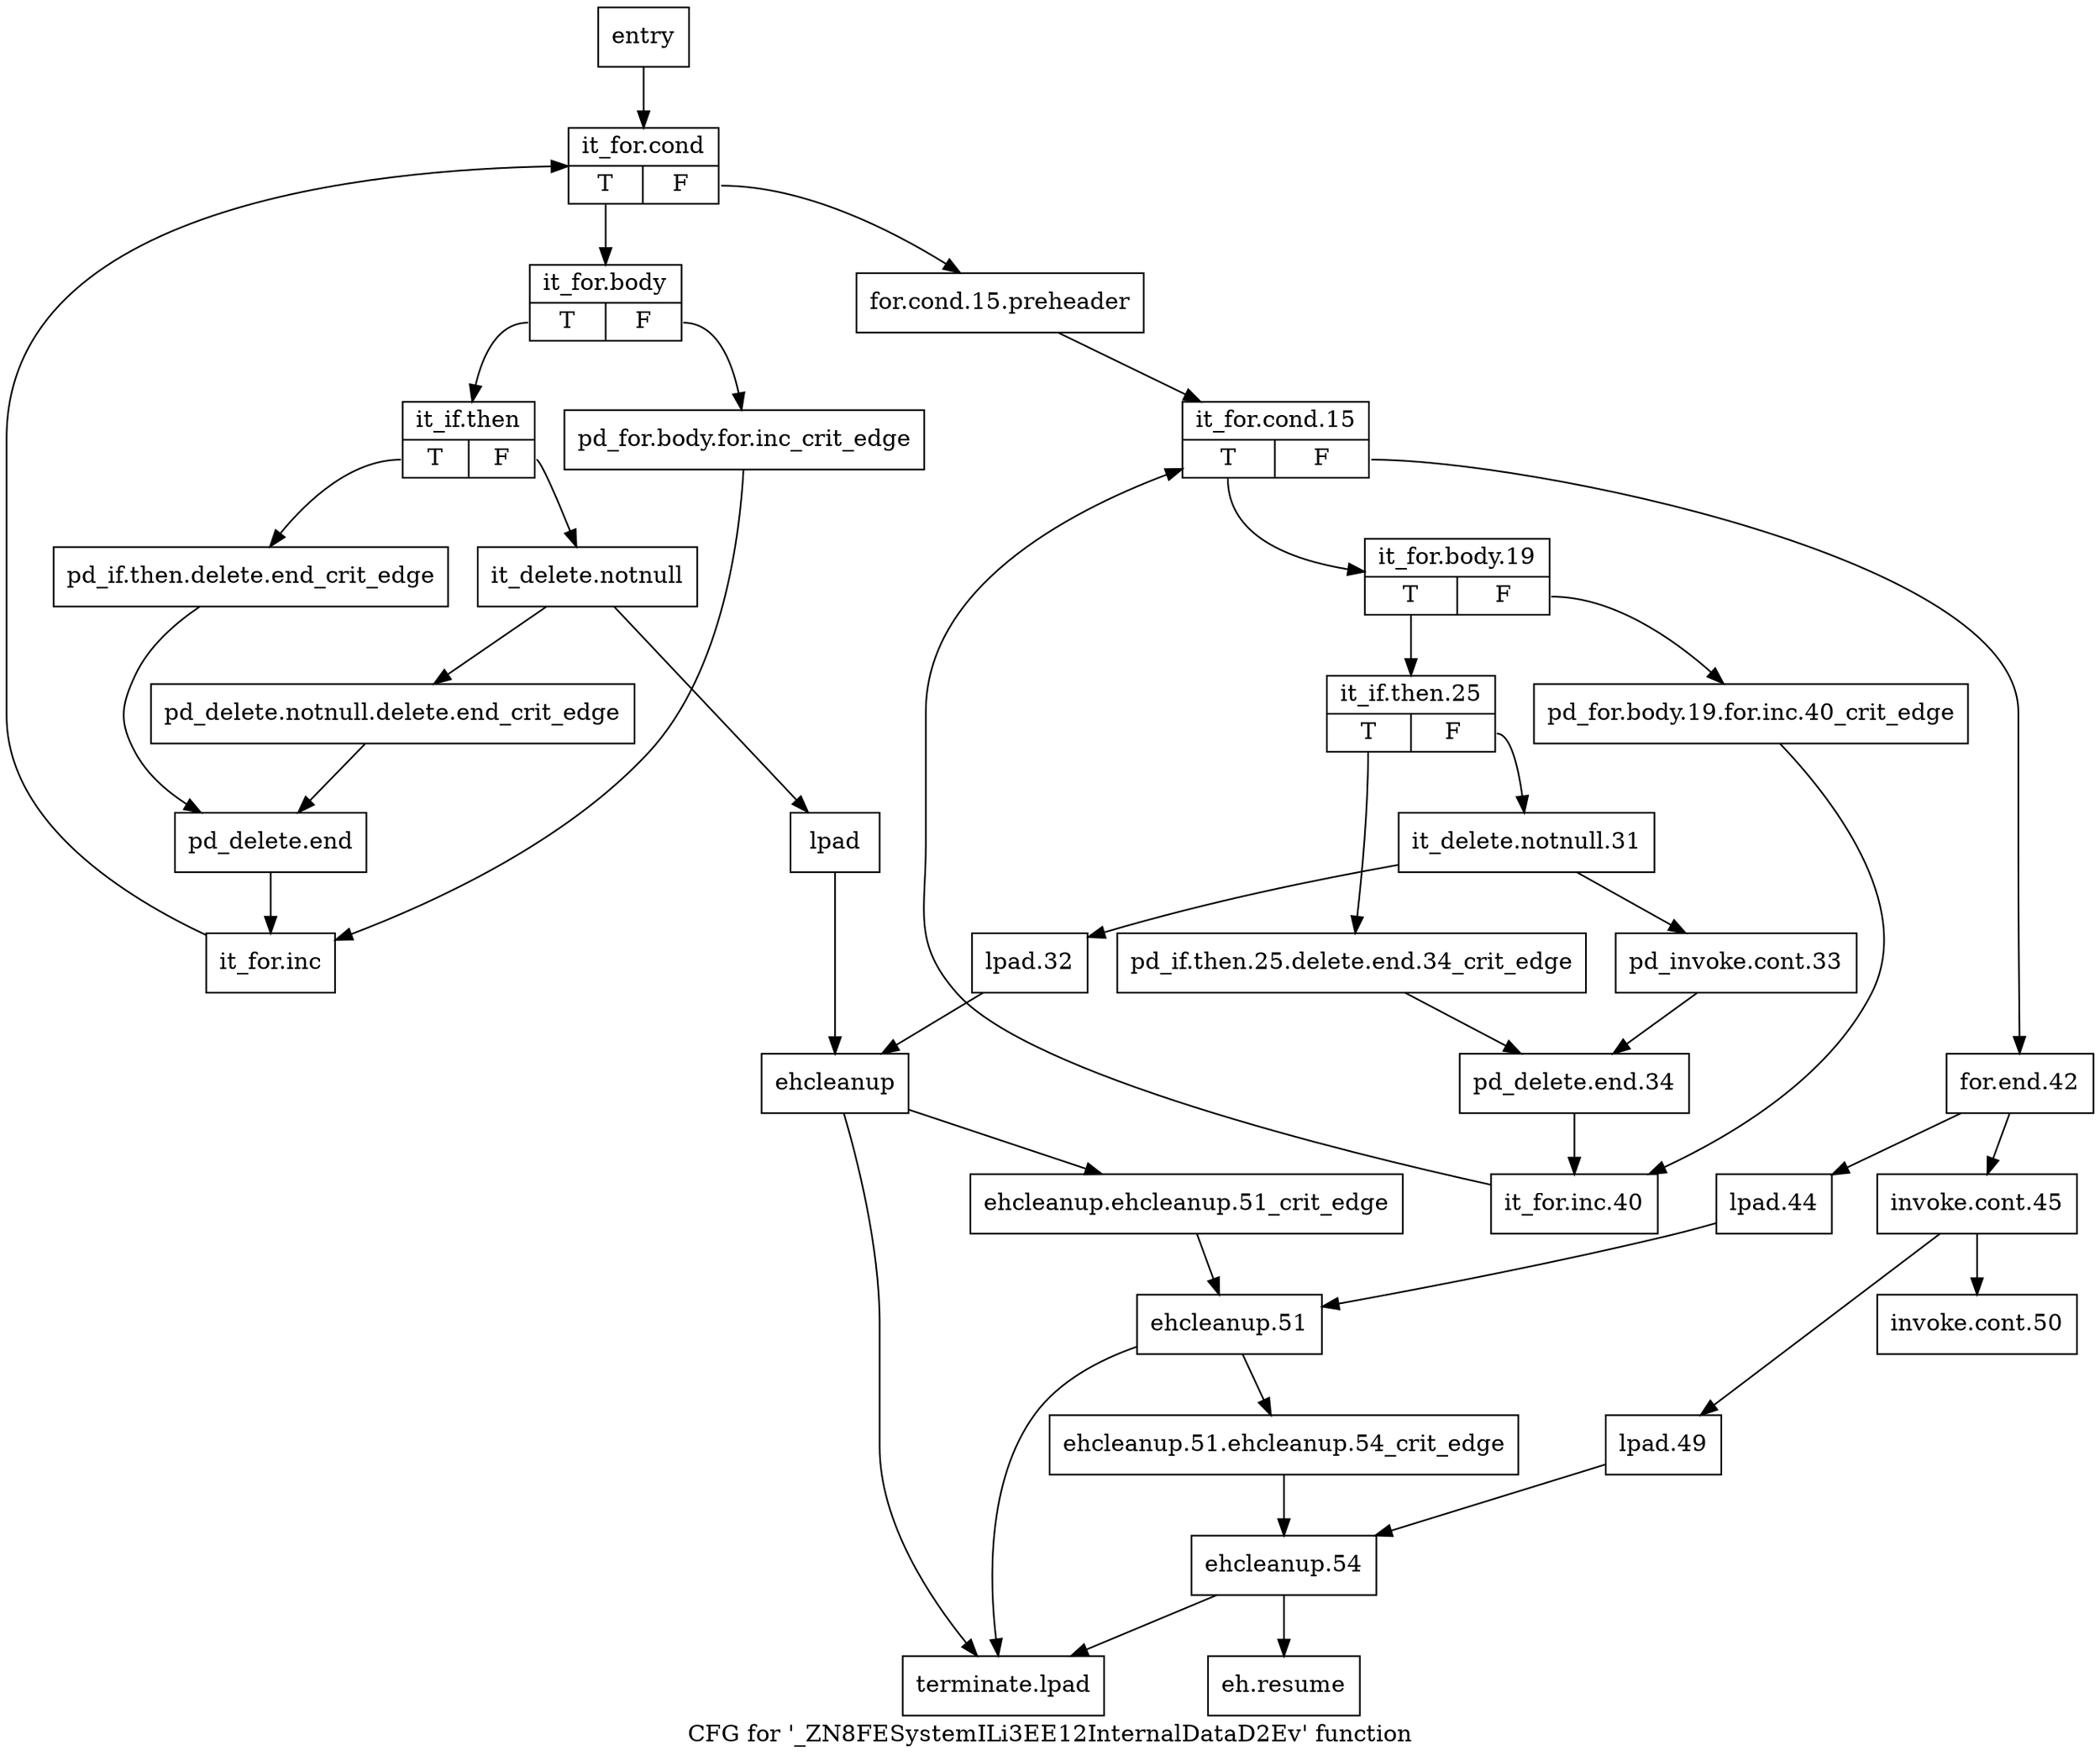 digraph "CFG for '_ZN8FESystemILi3EE12InternalDataD2Ev' function" {
	label="CFG for '_ZN8FESystemILi3EE12InternalDataD2Ev' function";

	Node0x50e76f0 [shape=record,label="{entry}"];
	Node0x50e76f0 -> Node0x51b7d80;
	Node0x51b7d80 [shape=record,label="{it_for.cond|{<s0>T|<s1>F}}"];
	Node0x51b7d80:s0 -> Node0x51b7e20;
	Node0x51b7d80:s1 -> Node0x51b7dd0;
	Node0x51b7dd0 [shape=record,label="{for.cond.15.preheader}"];
	Node0x51b7dd0 -> Node0x51b80f0;
	Node0x51b7e20 [shape=record,label="{it_for.body|{<s0>T|<s1>F}}"];
	Node0x51b7e20:s0 -> Node0x51b7ec0;
	Node0x51b7e20:s1 -> Node0x51b7e70;
	Node0x51b7e70 [shape=record,label="{pd_for.body.for.inc_crit_edge}"];
	Node0x51b7e70 -> Node0x51b80a0;
	Node0x51b7ec0 [shape=record,label="{it_if.then|{<s0>T|<s1>F}}"];
	Node0x51b7ec0:s0 -> Node0x51b7f10;
	Node0x51b7ec0:s1 -> Node0x51b7f60;
	Node0x51b7f10 [shape=record,label="{pd_if.then.delete.end_crit_edge}"];
	Node0x51b7f10 -> Node0x51b8000;
	Node0x51b7f60 [shape=record,label="{it_delete.notnull}"];
	Node0x51b7f60 -> Node0x51b7fb0;
	Node0x51b7f60 -> Node0x51b8050;
	Node0x51b7fb0 [shape=record,label="{pd_delete.notnull.delete.end_crit_edge}"];
	Node0x51b7fb0 -> Node0x51b8000;
	Node0x51b8000 [shape=record,label="{pd_delete.end}"];
	Node0x51b8000 -> Node0x51b80a0;
	Node0x51b8050 [shape=record,label="{lpad}"];
	Node0x51b8050 -> Node0x51b8550;
	Node0x51b80a0 [shape=record,label="{it_for.inc}"];
	Node0x51b80a0 -> Node0x51b7d80;
	Node0x51b80f0 [shape=record,label="{it_for.cond.15|{<s0>T|<s1>F}}"];
	Node0x51b80f0:s0 -> Node0x51b8140;
	Node0x51b80f0:s1 -> Node0x51b8410;
	Node0x51b8140 [shape=record,label="{it_for.body.19|{<s0>T|<s1>F}}"];
	Node0x51b8140:s0 -> Node0x51b81e0;
	Node0x51b8140:s1 -> Node0x51b8190;
	Node0x51b8190 [shape=record,label="{pd_for.body.19.for.inc.40_crit_edge}"];
	Node0x51b8190 -> Node0x51b83c0;
	Node0x51b81e0 [shape=record,label="{it_if.then.25|{<s0>T|<s1>F}}"];
	Node0x51b81e0:s0 -> Node0x51b8230;
	Node0x51b81e0:s1 -> Node0x51b8280;
	Node0x51b8230 [shape=record,label="{pd_if.then.25.delete.end.34_crit_edge}"];
	Node0x51b8230 -> Node0x51b8320;
	Node0x51b8280 [shape=record,label="{it_delete.notnull.31}"];
	Node0x51b8280 -> Node0x51b82d0;
	Node0x51b8280 -> Node0x51b8370;
	Node0x51b82d0 [shape=record,label="{pd_invoke.cont.33}"];
	Node0x51b82d0 -> Node0x51b8320;
	Node0x51b8320 [shape=record,label="{pd_delete.end.34}"];
	Node0x51b8320 -> Node0x51b83c0;
	Node0x51b8370 [shape=record,label="{lpad.32}"];
	Node0x51b8370 -> Node0x51b8550;
	Node0x51b83c0 [shape=record,label="{it_for.inc.40}"];
	Node0x51b83c0 -> Node0x51b80f0;
	Node0x51b8410 [shape=record,label="{for.end.42}"];
	Node0x51b8410 -> Node0x51b8460;
	Node0x51b8410 -> Node0x51b8500;
	Node0x51b8460 [shape=record,label="{invoke.cont.45}"];
	Node0x51b8460 -> Node0x51b84b0;
	Node0x51b8460 -> Node0x51b85f0;
	Node0x51b84b0 [shape=record,label="{invoke.cont.50}"];
	Node0x51b8500 [shape=record,label="{lpad.44}"];
	Node0x51b8500 -> Node0x51b8640;
	Node0x51b8550 [shape=record,label="{ehcleanup}"];
	Node0x51b8550 -> Node0x51b85a0;
	Node0x51b8550 -> Node0x51b8780;
	Node0x51b85a0 [shape=record,label="{ehcleanup.ehcleanup.51_crit_edge}"];
	Node0x51b85a0 -> Node0x51b8640;
	Node0x51b85f0 [shape=record,label="{lpad.49}"];
	Node0x51b85f0 -> Node0x51b86e0;
	Node0x51b8640 [shape=record,label="{ehcleanup.51}"];
	Node0x51b8640 -> Node0x51b8690;
	Node0x51b8640 -> Node0x51b8780;
	Node0x51b8690 [shape=record,label="{ehcleanup.51.ehcleanup.54_crit_edge}"];
	Node0x51b8690 -> Node0x51b86e0;
	Node0x51b86e0 [shape=record,label="{ehcleanup.54}"];
	Node0x51b86e0 -> Node0x51b8730;
	Node0x51b86e0 -> Node0x51b8780;
	Node0x51b8730 [shape=record,label="{eh.resume}"];
	Node0x51b8780 [shape=record,label="{terminate.lpad}"];
}
